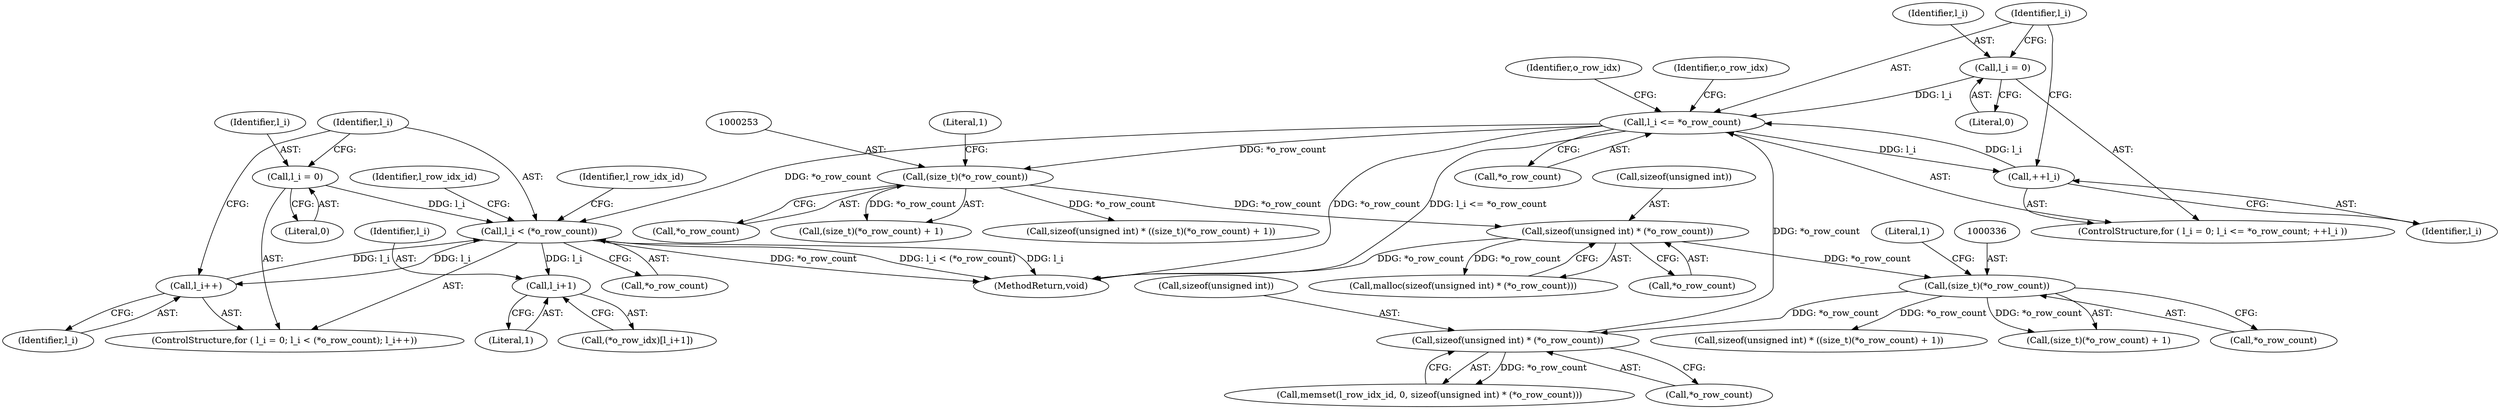digraph "0_libxsmm_151481489192e6d1997f8bde52c5c425ea41741d_2@pointer" {
"1000534" [label="(Call,l_i < (*o_row_count))"];
"1000538" [label="(Call,l_i++)"];
"1000534" [label="(Call,l_i < (*o_row_count))"];
"1000531" [label="(Call,l_i = 0)"];
"1000370" [label="(Call,l_i <= *o_row_count)"];
"1000374" [label="(Call,++l_i)"];
"1000367" [label="(Call,l_i = 0)"];
"1000361" [label="(Call,sizeof(unsigned int) * (*o_row_count))"];
"1000335" [label="(Call,(size_t)(*o_row_count))"];
"1000273" [label="(Call,sizeof(unsigned int) * (*o_row_count))"];
"1000252" [label="(Call,(size_t)(*o_row_count))"];
"1000552" [label="(Call,l_i+1)"];
"1000561" [label="(MethodReturn,void)"];
"1000361" [label="(Call,sizeof(unsigned int) * (*o_row_count))"];
"1000274" [label="(Call,sizeof(unsigned int))"];
"1000530" [label="(ControlStructure,for ( l_i = 0; l_i < (*o_row_count); l_i++))"];
"1000539" [label="(Identifier,l_i)"];
"1000368" [label="(Identifier,l_i)"];
"1000533" [label="(Literal,0)"];
"1000371" [label="(Identifier,l_i)"];
"1000375" [label="(Identifier,l_i)"];
"1000251" [label="(Call,(size_t)(*o_row_count) + 1)"];
"1000554" [label="(Literal,1)"];
"1000560" [label="(Identifier,l_row_idx_id)"];
"1000369" [label="(Literal,0)"];
"1000256" [label="(Literal,1)"];
"1000534" [label="(Call,l_i < (*o_row_count))"];
"1000362" [label="(Call,sizeof(unsigned int))"];
"1000379" [label="(Identifier,o_row_idx)"];
"1000276" [label="(Call,*o_row_count)"];
"1000531" [label="(Call,l_i = 0)"];
"1000536" [label="(Call,*o_row_count)"];
"1000254" [label="(Call,*o_row_count)"];
"1000553" [label="(Identifier,l_i)"];
"1000552" [label="(Call,l_i+1)"];
"1000370" [label="(Call,l_i <= *o_row_count)"];
"1000272" [label="(Call,malloc(sizeof(unsigned int) * (*o_row_count)))"];
"1000367" [label="(Call,l_i = 0)"];
"1000366" [label="(ControlStructure,for ( l_i = 0; l_i <= *o_row_count; ++l_i ))"];
"1000335" [label="(Call,(size_t)(*o_row_count))"];
"1000339" [label="(Literal,1)"];
"1000532" [label="(Identifier,l_i)"];
"1000544" [label="(Identifier,l_row_idx_id)"];
"1000535" [label="(Identifier,l_i)"];
"1000334" [label="(Call,(size_t)(*o_row_count) + 1)"];
"1000358" [label="(Call,memset(l_row_idx_id, 0, sizeof(unsigned int) * (*o_row_count)))"];
"1000372" [label="(Call,*o_row_count)"];
"1000538" [label="(Call,l_i++)"];
"1000364" [label="(Call,*o_row_count)"];
"1000337" [label="(Call,*o_row_count)"];
"1000273" [label="(Call,sizeof(unsigned int) * (*o_row_count))"];
"1000252" [label="(Call,(size_t)(*o_row_count))"];
"1000331" [label="(Call,sizeof(unsigned int) * ((size_t)(*o_row_count) + 1))"];
"1000248" [label="(Call,sizeof(unsigned int) * ((size_t)(*o_row_count) + 1))"];
"1000386" [label="(Identifier,o_row_idx)"];
"1000549" [label="(Call,(*o_row_idx)[l_i+1])"];
"1000374" [label="(Call,++l_i)"];
"1000534" -> "1000530"  [label="AST: "];
"1000534" -> "1000536"  [label="CFG: "];
"1000535" -> "1000534"  [label="AST: "];
"1000536" -> "1000534"  [label="AST: "];
"1000544" -> "1000534"  [label="CFG: "];
"1000560" -> "1000534"  [label="CFG: "];
"1000534" -> "1000561"  [label="DDG: *o_row_count"];
"1000534" -> "1000561"  [label="DDG: l_i < (*o_row_count)"];
"1000534" -> "1000561"  [label="DDG: l_i"];
"1000538" -> "1000534"  [label="DDG: l_i"];
"1000531" -> "1000534"  [label="DDG: l_i"];
"1000370" -> "1000534"  [label="DDG: *o_row_count"];
"1000534" -> "1000538"  [label="DDG: l_i"];
"1000534" -> "1000552"  [label="DDG: l_i"];
"1000538" -> "1000530"  [label="AST: "];
"1000538" -> "1000539"  [label="CFG: "];
"1000539" -> "1000538"  [label="AST: "];
"1000535" -> "1000538"  [label="CFG: "];
"1000531" -> "1000530"  [label="AST: "];
"1000531" -> "1000533"  [label="CFG: "];
"1000532" -> "1000531"  [label="AST: "];
"1000533" -> "1000531"  [label="AST: "];
"1000535" -> "1000531"  [label="CFG: "];
"1000370" -> "1000366"  [label="AST: "];
"1000370" -> "1000372"  [label="CFG: "];
"1000371" -> "1000370"  [label="AST: "];
"1000372" -> "1000370"  [label="AST: "];
"1000379" -> "1000370"  [label="CFG: "];
"1000386" -> "1000370"  [label="CFG: "];
"1000370" -> "1000561"  [label="DDG: l_i <= *o_row_count"];
"1000370" -> "1000561"  [label="DDG: *o_row_count"];
"1000370" -> "1000252"  [label="DDG: *o_row_count"];
"1000374" -> "1000370"  [label="DDG: l_i"];
"1000367" -> "1000370"  [label="DDG: l_i"];
"1000361" -> "1000370"  [label="DDG: *o_row_count"];
"1000370" -> "1000374"  [label="DDG: l_i"];
"1000374" -> "1000366"  [label="AST: "];
"1000374" -> "1000375"  [label="CFG: "];
"1000375" -> "1000374"  [label="AST: "];
"1000371" -> "1000374"  [label="CFG: "];
"1000367" -> "1000366"  [label="AST: "];
"1000367" -> "1000369"  [label="CFG: "];
"1000368" -> "1000367"  [label="AST: "];
"1000369" -> "1000367"  [label="AST: "];
"1000371" -> "1000367"  [label="CFG: "];
"1000361" -> "1000358"  [label="AST: "];
"1000361" -> "1000364"  [label="CFG: "];
"1000362" -> "1000361"  [label="AST: "];
"1000364" -> "1000361"  [label="AST: "];
"1000358" -> "1000361"  [label="CFG: "];
"1000361" -> "1000358"  [label="DDG: *o_row_count"];
"1000335" -> "1000361"  [label="DDG: *o_row_count"];
"1000335" -> "1000334"  [label="AST: "];
"1000335" -> "1000337"  [label="CFG: "];
"1000336" -> "1000335"  [label="AST: "];
"1000337" -> "1000335"  [label="AST: "];
"1000339" -> "1000335"  [label="CFG: "];
"1000335" -> "1000331"  [label="DDG: *o_row_count"];
"1000335" -> "1000334"  [label="DDG: *o_row_count"];
"1000273" -> "1000335"  [label="DDG: *o_row_count"];
"1000273" -> "1000272"  [label="AST: "];
"1000273" -> "1000276"  [label="CFG: "];
"1000274" -> "1000273"  [label="AST: "];
"1000276" -> "1000273"  [label="AST: "];
"1000272" -> "1000273"  [label="CFG: "];
"1000273" -> "1000561"  [label="DDG: *o_row_count"];
"1000273" -> "1000272"  [label="DDG: *o_row_count"];
"1000252" -> "1000273"  [label="DDG: *o_row_count"];
"1000252" -> "1000251"  [label="AST: "];
"1000252" -> "1000254"  [label="CFG: "];
"1000253" -> "1000252"  [label="AST: "];
"1000254" -> "1000252"  [label="AST: "];
"1000256" -> "1000252"  [label="CFG: "];
"1000252" -> "1000248"  [label="DDG: *o_row_count"];
"1000252" -> "1000251"  [label="DDG: *o_row_count"];
"1000552" -> "1000549"  [label="AST: "];
"1000552" -> "1000554"  [label="CFG: "];
"1000553" -> "1000552"  [label="AST: "];
"1000554" -> "1000552"  [label="AST: "];
"1000549" -> "1000552"  [label="CFG: "];
}
